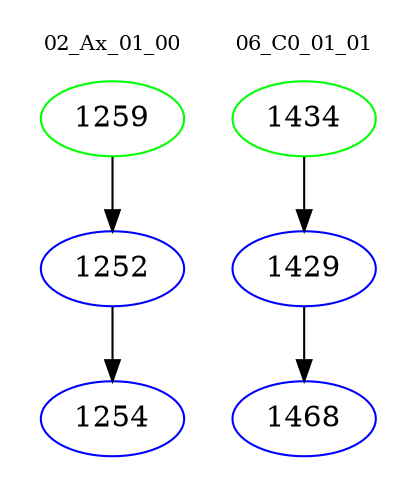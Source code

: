 digraph{
subgraph cluster_0 {
color = white
label = "02_Ax_01_00";
fontsize=10;
T0_1259 [label="1259", color="green"]
T0_1259 -> T0_1252 [color="black"]
T0_1252 [label="1252", color="blue"]
T0_1252 -> T0_1254 [color="black"]
T0_1254 [label="1254", color="blue"]
}
subgraph cluster_1 {
color = white
label = "06_C0_01_01";
fontsize=10;
T1_1434 [label="1434", color="green"]
T1_1434 -> T1_1429 [color="black"]
T1_1429 [label="1429", color="blue"]
T1_1429 -> T1_1468 [color="black"]
T1_1468 [label="1468", color="blue"]
}
}

